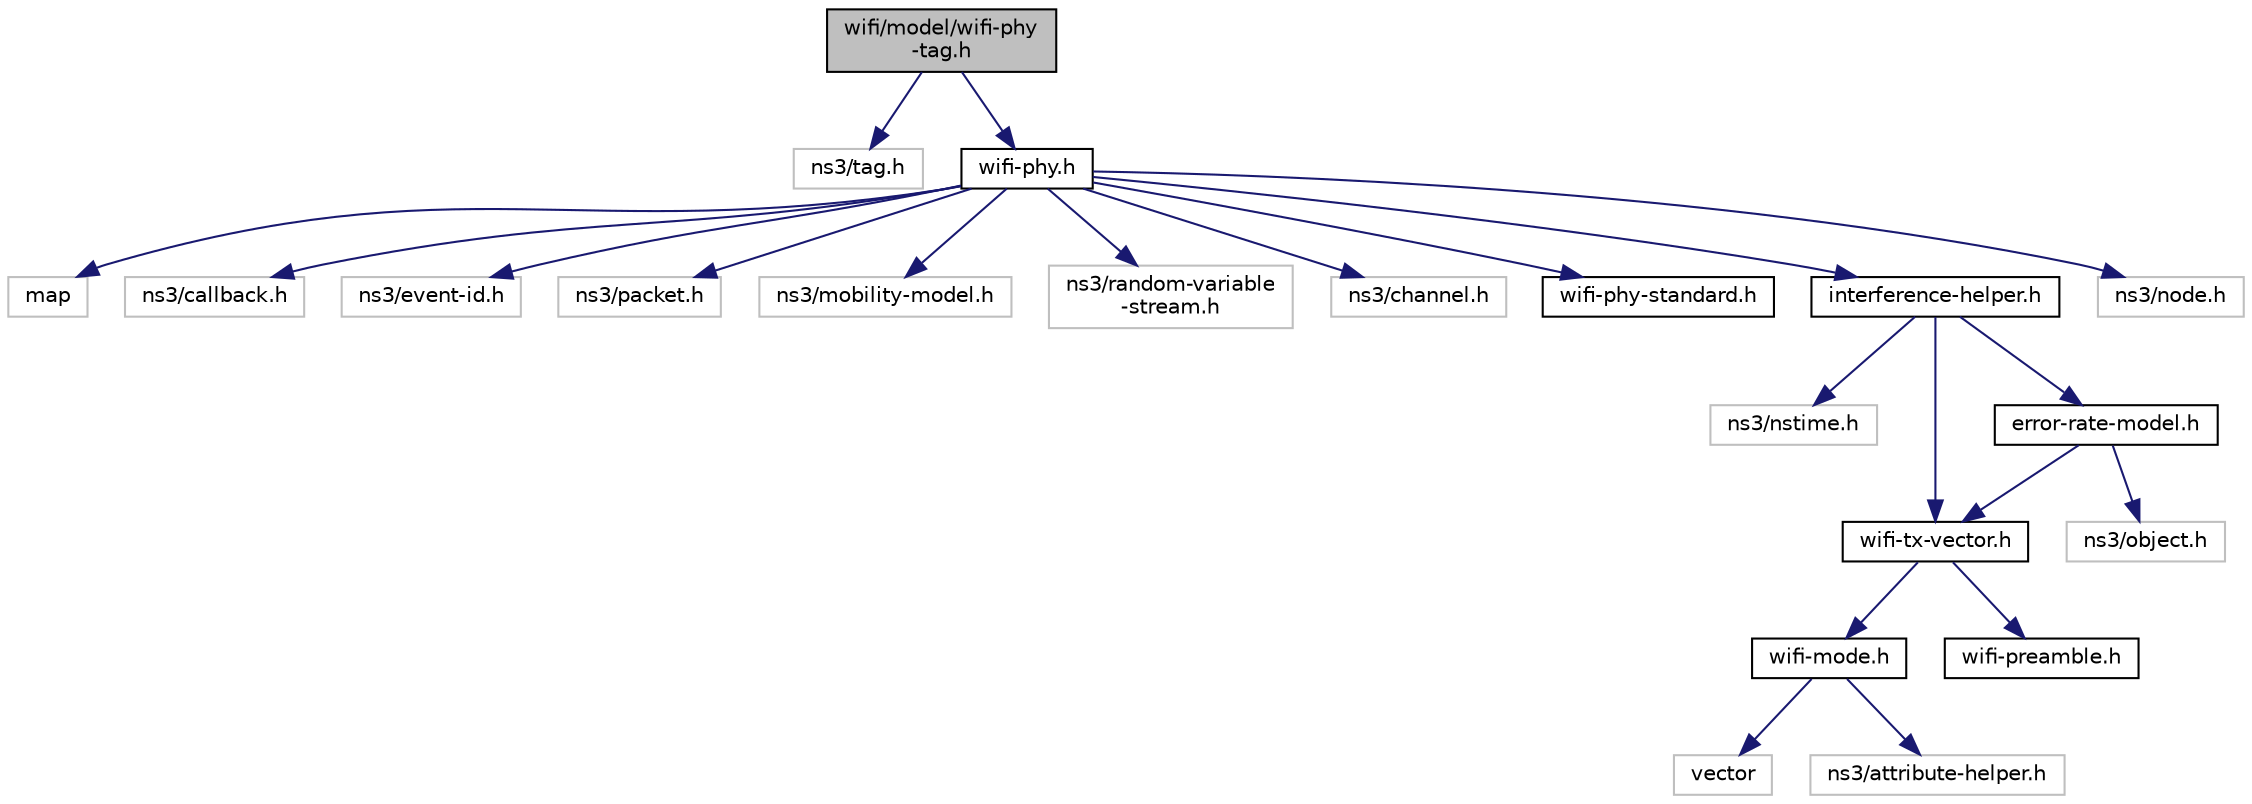 digraph "wifi/model/wifi-phy-tag.h"
{
  edge [fontname="Helvetica",fontsize="10",labelfontname="Helvetica",labelfontsize="10"];
  node [fontname="Helvetica",fontsize="10",shape=record];
  Node1 [label="wifi/model/wifi-phy\l-tag.h",height=0.2,width=0.4,color="black", fillcolor="grey75", style="filled", fontcolor="black"];
  Node1 -> Node2 [color="midnightblue",fontsize="10",style="solid"];
  Node2 [label="ns3/tag.h",height=0.2,width=0.4,color="grey75", fillcolor="white", style="filled"];
  Node1 -> Node3 [color="midnightblue",fontsize="10",style="solid"];
  Node3 [label="wifi-phy.h",height=0.2,width=0.4,color="black", fillcolor="white", style="filled",URL="$d5/d72/wifi-phy_8h.html"];
  Node3 -> Node4 [color="midnightblue",fontsize="10",style="solid"];
  Node4 [label="map",height=0.2,width=0.4,color="grey75", fillcolor="white", style="filled"];
  Node3 -> Node5 [color="midnightblue",fontsize="10",style="solid"];
  Node5 [label="ns3/callback.h",height=0.2,width=0.4,color="grey75", fillcolor="white", style="filled"];
  Node3 -> Node6 [color="midnightblue",fontsize="10",style="solid"];
  Node6 [label="ns3/event-id.h",height=0.2,width=0.4,color="grey75", fillcolor="white", style="filled"];
  Node3 -> Node7 [color="midnightblue",fontsize="10",style="solid"];
  Node7 [label="ns3/packet.h",height=0.2,width=0.4,color="grey75", fillcolor="white", style="filled"];
  Node3 -> Node8 [color="midnightblue",fontsize="10",style="solid"];
  Node8 [label="ns3/mobility-model.h",height=0.2,width=0.4,color="grey75", fillcolor="white", style="filled"];
  Node3 -> Node9 [color="midnightblue",fontsize="10",style="solid"];
  Node9 [label="ns3/random-variable\l-stream.h",height=0.2,width=0.4,color="grey75", fillcolor="white", style="filled"];
  Node3 -> Node10 [color="midnightblue",fontsize="10",style="solid"];
  Node10 [label="ns3/channel.h",height=0.2,width=0.4,color="grey75", fillcolor="white", style="filled"];
  Node3 -> Node11 [color="midnightblue",fontsize="10",style="solid"];
  Node11 [label="wifi-phy-standard.h",height=0.2,width=0.4,color="black", fillcolor="white", style="filled",URL="$d6/d22/wifi-phy-standard_8h.html"];
  Node3 -> Node12 [color="midnightblue",fontsize="10",style="solid"];
  Node12 [label="interference-helper.h",height=0.2,width=0.4,color="black", fillcolor="white", style="filled",URL="$d7/d62/interference-helper_8h.html"];
  Node12 -> Node13 [color="midnightblue",fontsize="10",style="solid"];
  Node13 [label="ns3/nstime.h",height=0.2,width=0.4,color="grey75", fillcolor="white", style="filled"];
  Node12 -> Node14 [color="midnightblue",fontsize="10",style="solid"];
  Node14 [label="wifi-tx-vector.h",height=0.2,width=0.4,color="black", fillcolor="white", style="filled",URL="$d6/d4e/wifi-tx-vector_8h.html"];
  Node14 -> Node15 [color="midnightblue",fontsize="10",style="solid"];
  Node15 [label="wifi-mode.h",height=0.2,width=0.4,color="black", fillcolor="white", style="filled",URL="$d1/d96/wifi-mode_8h.html"];
  Node15 -> Node16 [color="midnightblue",fontsize="10",style="solid"];
  Node16 [label="vector",height=0.2,width=0.4,color="grey75", fillcolor="white", style="filled"];
  Node15 -> Node17 [color="midnightblue",fontsize="10",style="solid"];
  Node17 [label="ns3/attribute-helper.h",height=0.2,width=0.4,color="grey75", fillcolor="white", style="filled"];
  Node14 -> Node18 [color="midnightblue",fontsize="10",style="solid"];
  Node18 [label="wifi-preamble.h",height=0.2,width=0.4,color="black", fillcolor="white", style="filled",URL="$d9/d85/wifi-preamble_8h.html"];
  Node12 -> Node19 [color="midnightblue",fontsize="10",style="solid"];
  Node19 [label="error-rate-model.h",height=0.2,width=0.4,color="black", fillcolor="white", style="filled",URL="$df/de2/error-rate-model_8h.html"];
  Node19 -> Node14 [color="midnightblue",fontsize="10",style="solid"];
  Node19 -> Node20 [color="midnightblue",fontsize="10",style="solid"];
  Node20 [label="ns3/object.h",height=0.2,width=0.4,color="grey75", fillcolor="white", style="filled"];
  Node3 -> Node21 [color="midnightblue",fontsize="10",style="solid"];
  Node21 [label="ns3/node.h",height=0.2,width=0.4,color="grey75", fillcolor="white", style="filled"];
}
